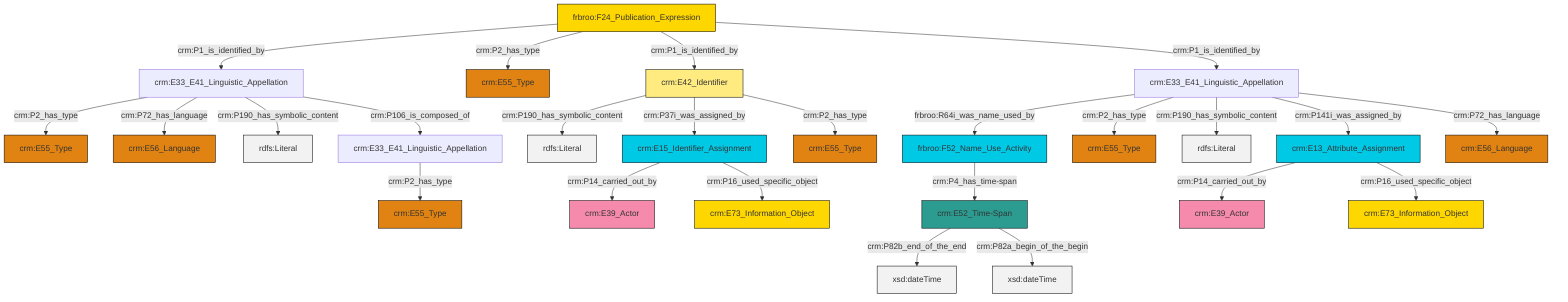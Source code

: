 graph TD
classDef Literal fill:#f2f2f2,stroke:#000000;
classDef CRM_Entity fill:#FFFFFF,stroke:#000000;
classDef Temporal_Entity fill:#00C9E6, stroke:#000000;
classDef Type fill:#E18312, stroke:#000000;
classDef Time-Span fill:#2C9C91, stroke:#000000;
classDef Appellation fill:#FFEB7F, stroke:#000000;
classDef Place fill:#008836, stroke:#000000;
classDef Persistent_Item fill:#B266B2, stroke:#000000;
classDef Conceptual_Object fill:#FFD700, stroke:#000000;
classDef Physical_Thing fill:#D2B48C, stroke:#000000;
classDef Actor fill:#f58aad, stroke:#000000;
classDef PC_Classes fill:#4ce600, stroke:#000000;
classDef Multi fill:#cccccc,stroke:#000000;

0["crm:E42_Identifier"]:::Appellation -->|crm:P190_has_symbolic_content| 1[rdfs:Literal]:::Literal
0["crm:E42_Identifier"]:::Appellation -->|crm:P37i_was_assigned_by| 2["crm:E15_Identifier_Assignment"]:::Temporal_Entity
2["crm:E15_Identifier_Assignment"]:::Temporal_Entity -->|crm:P14_carried_out_by| 6["crm:E39_Actor"]:::Actor
7["crm:E33_E41_Linguistic_Appellation"]:::Default -->|frbroo:R64i_was_name_used_by| 8["frbroo:F52_Name_Use_Activity"]:::Temporal_Entity
7["crm:E33_E41_Linguistic_Appellation"]:::Default -->|crm:P2_has_type| 9["crm:E55_Type"]:::Type
2["crm:E15_Identifier_Assignment"]:::Temporal_Entity -->|crm:P16_used_specific_object| 17["crm:E73_Information_Object"]:::Conceptual_Object
12["frbroo:F24_Publication_Expression"]:::Conceptual_Object -->|crm:P1_is_identified_by| 18["crm:E33_E41_Linguistic_Appellation"]:::Default
8["frbroo:F52_Name_Use_Activity"]:::Temporal_Entity -->|crm:P4_has_time-span| 15["crm:E52_Time-Span"]:::Time-Span
15["crm:E52_Time-Span"]:::Time-Span -->|crm:P82b_end_of_the_end| 24[xsd:dateTime]:::Literal
12["frbroo:F24_Publication_Expression"]:::Conceptual_Object -->|crm:P2_has_type| 25["crm:E55_Type"]:::Type
32["crm:E13_Attribute_Assignment"]:::Temporal_Entity -->|crm:P14_carried_out_by| 3["crm:E39_Actor"]:::Actor
12["frbroo:F24_Publication_Expression"]:::Conceptual_Object -->|crm:P1_is_identified_by| 0["crm:E42_Identifier"]:::Appellation
0["crm:E42_Identifier"]:::Appellation -->|crm:P2_has_type| 29["crm:E55_Type"]:::Type
18["crm:E33_E41_Linguistic_Appellation"]:::Default -->|crm:P2_has_type| 20["crm:E55_Type"]:::Type
10["crm:E33_E41_Linguistic_Appellation"]:::Default -->|crm:P2_has_type| 34["crm:E55_Type"]:::Type
7["crm:E33_E41_Linguistic_Appellation"]:::Default -->|crm:P190_has_symbolic_content| 35[rdfs:Literal]:::Literal
12["frbroo:F24_Publication_Expression"]:::Conceptual_Object -->|crm:P1_is_identified_by| 7["crm:E33_E41_Linguistic_Appellation"]:::Default
18["crm:E33_E41_Linguistic_Appellation"]:::Default -->|crm:P72_has_language| 22["crm:E56_Language"]:::Type
18["crm:E33_E41_Linguistic_Appellation"]:::Default -->|crm:P190_has_symbolic_content| 40[rdfs:Literal]:::Literal
18["crm:E33_E41_Linguistic_Appellation"]:::Default -->|crm:P106_is_composed_of| 10["crm:E33_E41_Linguistic_Appellation"]:::Default
15["crm:E52_Time-Span"]:::Time-Span -->|crm:P82a_begin_of_the_begin| 44[xsd:dateTime]:::Literal
32["crm:E13_Attribute_Assignment"]:::Temporal_Entity -->|crm:P16_used_specific_object| 45["crm:E73_Information_Object"]:::Conceptual_Object
7["crm:E33_E41_Linguistic_Appellation"]:::Default -->|crm:P141i_was_assigned_by| 32["crm:E13_Attribute_Assignment"]:::Temporal_Entity
7["crm:E33_E41_Linguistic_Appellation"]:::Default -->|crm:P72_has_language| 41["crm:E56_Language"]:::Type